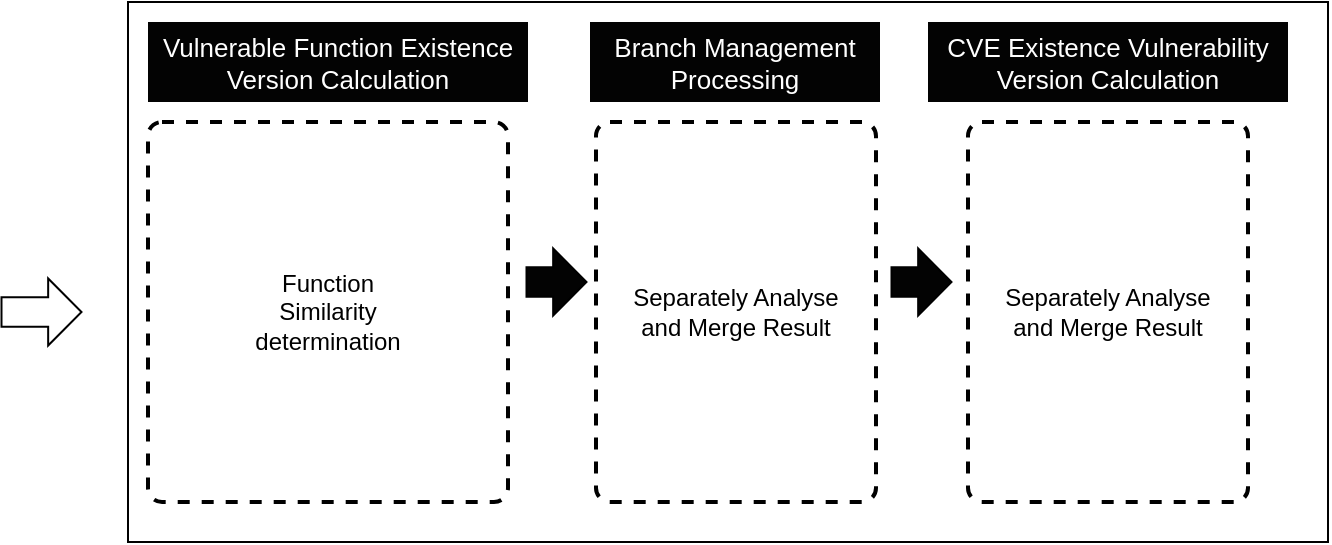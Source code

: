 <mxfile version="17.2.4" type="github">
  <diagram id="C5RBs43oDa-KdzZeNtuy" name="Page-1">
    <mxGraphModel dx="782" dy="482" grid="1" gridSize="10" guides="1" tooltips="1" connect="1" arrows="1" fold="1" page="1" pageScale="1" pageWidth="827" pageHeight="1169" math="0" shadow="0">
      <root>
        <mxCell id="WIyWlLk6GJQsqaUBKTNV-0" />
        <mxCell id="WIyWlLk6GJQsqaUBKTNV-1" parent="WIyWlLk6GJQsqaUBKTNV-0" />
        <mxCell id="Re24QMPTCdzhNl0H0kzx-20" value="" style="verticalLabelPosition=bottom;verticalAlign=top;html=1;shape=mxgraph.basic.rect;fillColor2=none;strokeWidth=1;size=20;indent=5;rounded=0;glass=0;" vertex="1" parent="WIyWlLk6GJQsqaUBKTNV-1">
          <mxGeometry x="110" y="20" width="600" height="270" as="geometry" />
        </mxCell>
        <mxCell id="Re24QMPTCdzhNl0H0kzx-9" value="" style="html=1;shadow=0;dashed=0;align=center;verticalAlign=middle;shape=mxgraph.arrows2.arrow;dy=0.56;dx=16.67;direction=south;notch=0;rounded=0;glass=0;rotation=-90;" vertex="1" parent="WIyWlLk6GJQsqaUBKTNV-1">
          <mxGeometry x="50" y="155" width="33.5" height="40" as="geometry" />
        </mxCell>
        <mxCell id="Re24QMPTCdzhNl0H0kzx-14" value="Vulnerable Function Existence &#xa;Version Calculation" style="text;strokeColor=none;fillColor=#030303;align=center;verticalAlign=middle;spacingLeft=4;spacingRight=4;overflow=hidden;points=[[0,0.5],[1,0.5]];portConstraint=eastwest;rotatable=0;rounded=0;shadow=0;glass=0;dashed=1;sketch=0;labelBackgroundColor=#030303;fontColor=#FFFFFF;fontSize=13;" vertex="1" parent="WIyWlLk6GJQsqaUBKTNV-1">
          <mxGeometry x="120" y="30" width="190" height="40" as="geometry" />
        </mxCell>
        <mxCell id="Re24QMPTCdzhNl0H0kzx-15" value="Function&lt;br&gt;Similarity&lt;br&gt;determination" style="rounded=1;whiteSpace=wrap;html=1;absoluteArcSize=1;arcSize=14;strokeWidth=2;shadow=0;glass=0;sketch=0;dashed=1;" vertex="1" parent="WIyWlLk6GJQsqaUBKTNV-1">
          <mxGeometry x="120" y="80" width="180" height="190" as="geometry" />
        </mxCell>
        <mxCell id="Re24QMPTCdzhNl0H0kzx-18" value="Separately Analyse&lt;br&gt;and Merge Result" style="rounded=1;whiteSpace=wrap;html=1;absoluteArcSize=1;arcSize=14;strokeWidth=2;shadow=0;glass=0;sketch=0;dashed=1;" vertex="1" parent="WIyWlLk6GJQsqaUBKTNV-1">
          <mxGeometry x="344" y="80" width="140" height="190" as="geometry" />
        </mxCell>
        <mxCell id="Re24QMPTCdzhNl0H0kzx-19" value="" style="html=1;shadow=0;dashed=0;align=center;verticalAlign=middle;shape=mxgraph.arrows2.arrow;dy=0.56;dx=16.67;direction=south;notch=0;rounded=0;glass=0;rotation=-90;labelBackgroundColor=#080808;labelBorderColor=default;fillColor=#030303;" vertex="1" parent="WIyWlLk6GJQsqaUBKTNV-1">
          <mxGeometry x="490" y="145" width="33.5" height="30" as="geometry" />
        </mxCell>
        <mxCell id="Re24QMPTCdzhNl0H0kzx-21" value="Branch Management &#xa;Processing" style="text;strokeColor=none;fillColor=#030303;align=center;verticalAlign=middle;spacingLeft=4;spacingRight=4;overflow=hidden;points=[[0,0.5],[1,0.5]];portConstraint=eastwest;rotatable=0;rounded=0;shadow=0;glass=0;dashed=1;sketch=0;labelBackgroundColor=#030303;fontColor=#FFFFFF;fontSize=13;" vertex="1" parent="WIyWlLk6GJQsqaUBKTNV-1">
          <mxGeometry x="341" y="30" width="145" height="40" as="geometry" />
        </mxCell>
        <mxCell id="Re24QMPTCdzhNl0H0kzx-22" value="CVE Existence Vulnerability &#xa;Version Calculation" style="text;strokeColor=none;fillColor=#030303;align=center;verticalAlign=middle;spacingLeft=4;spacingRight=4;overflow=hidden;points=[[0,0.5],[1,0.5]];portConstraint=eastwest;rotatable=0;rounded=0;shadow=0;glass=0;dashed=1;sketch=0;labelBackgroundColor=#030303;fontColor=#FFFFFF;fontSize=13;" vertex="1" parent="WIyWlLk6GJQsqaUBKTNV-1">
          <mxGeometry x="510" y="30" width="180" height="40" as="geometry" />
        </mxCell>
        <mxCell id="Re24QMPTCdzhNl0H0kzx-24" value="" style="html=1;shadow=0;dashed=0;align=center;verticalAlign=middle;shape=mxgraph.arrows2.arrow;dy=0.56;dx=16.67;direction=south;notch=0;rounded=0;glass=0;rotation=-90;labelBackgroundColor=#080808;labelBorderColor=default;fillColor=#030303;" vertex="1" parent="WIyWlLk6GJQsqaUBKTNV-1">
          <mxGeometry x="307.5" y="145" width="33.5" height="30" as="geometry" />
        </mxCell>
        <mxCell id="Re24QMPTCdzhNl0H0kzx-27" value="Separately Analyse&lt;br&gt;and Merge Result" style="rounded=1;whiteSpace=wrap;html=1;absoluteArcSize=1;arcSize=14;strokeWidth=2;shadow=0;glass=0;sketch=0;dashed=1;" vertex="1" parent="WIyWlLk6GJQsqaUBKTNV-1">
          <mxGeometry x="530" y="80" width="140" height="190" as="geometry" />
        </mxCell>
      </root>
    </mxGraphModel>
  </diagram>
</mxfile>
